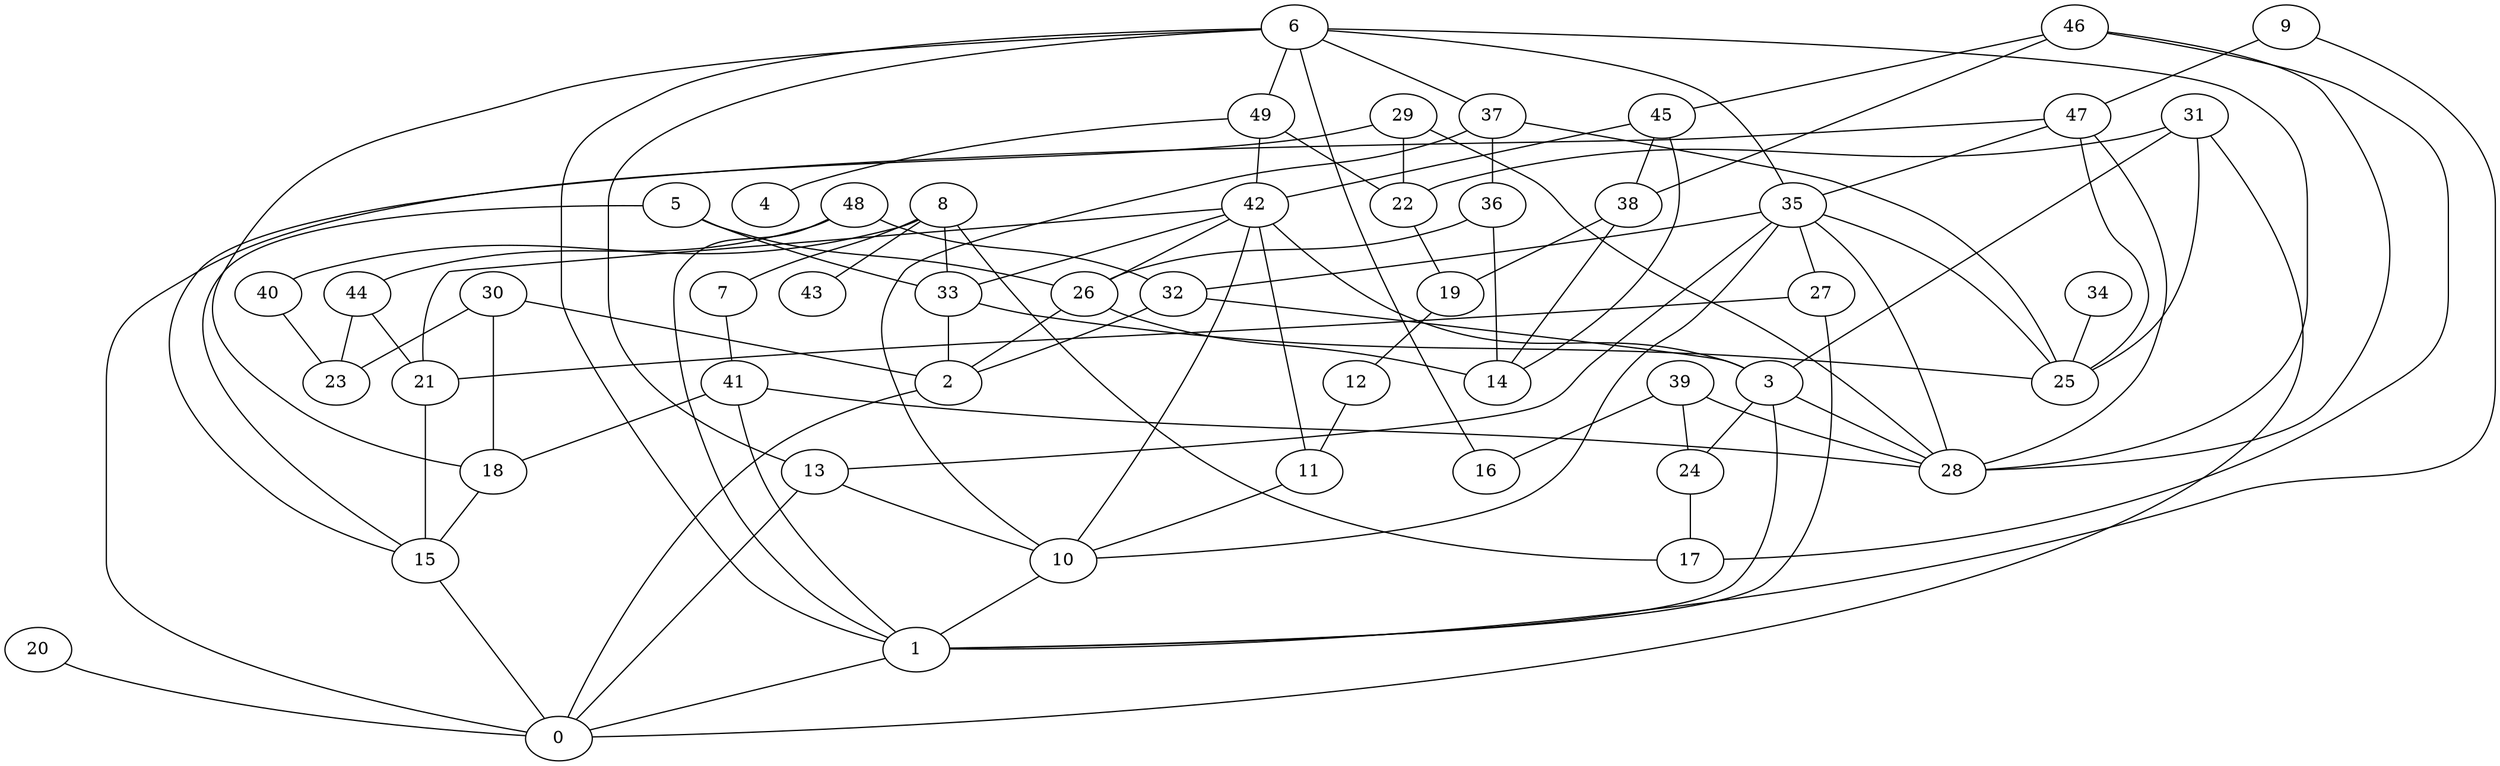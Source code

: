 digraph GG_graph {

subgraph G_graph {
edge [color = black]
"20" -> "0" [dir = none]
"15" -> "0" [dir = none]
"44" -> "23" [dir = none]
"5" -> "26" [dir = none]
"34" -> "25" [dir = none]
"48" -> "32" [dir = none]
"31" -> "3" [dir = none]
"27" -> "21" [dir = none]
"27" -> "1" [dir = none]
"29" -> "0" [dir = none]
"29" -> "22" [dir = none]
"29" -> "28" [dir = none]
"13" -> "10" [dir = none]
"39" -> "16" [dir = none]
"24" -> "17" [dir = none]
"9" -> "1" [dir = none]
"22" -> "19" [dir = none]
"41" -> "1" [dir = none]
"10" -> "1" [dir = none]
"7" -> "41" [dir = none]
"46" -> "38" [dir = none]
"46" -> "28" [dir = none]
"47" -> "25" [dir = none]
"47" -> "28" [dir = none]
"45" -> "38" [dir = none]
"3" -> "24" [dir = none]
"3" -> "1" [dir = none]
"30" -> "23" [dir = none]
"30" -> "18" [dir = none]
"30" -> "2" [dir = none]
"6" -> "35" [dir = none]
"6" -> "16" [dir = none]
"6" -> "37" [dir = none]
"6" -> "28" [dir = none]
"6" -> "1" [dir = none]
"6" -> "49" [dir = none]
"19" -> "12" [dir = none]
"42" -> "33" [dir = none]
"42" -> "11" [dir = none]
"49" -> "4" [dir = none]
"49" -> "42" [dir = none]
"37" -> "36" [dir = none]
"32" -> "2" [dir = none]
"32" -> "3" [dir = none]
"26" -> "2" [dir = none]
"8" -> "40" [dir = none]
"8" -> "43" [dir = none]
"8" -> "33" [dir = none]
"36" -> "14" [dir = none]
"11" -> "10" [dir = none]
"9" -> "47" [dir = none]
"47" -> "15" [dir = none]
"33" -> "25" [dir = none]
"38" -> "14" [dir = none]
"42" -> "21" [dir = none]
"39" -> "28" [dir = none]
"46" -> "45" [dir = none]
"42" -> "26" [dir = none]
"35" -> "32" [dir = none]
"36" -> "26" [dir = none]
"8" -> "17" [dir = none]
"40" -> "23" [dir = none]
"35" -> "25" [dir = none]
"6" -> "18" [dir = none]
"26" -> "14" [dir = none]
"44" -> "21" [dir = none]
"8" -> "7" [dir = none]
"42" -> "3" [dir = none]
"2" -> "0" [dir = none]
"39" -> "24" [dir = none]
"18" -> "15" [dir = none]
"6" -> "13" [dir = none]
"12" -> "11" [dir = none]
"3" -> "28" [dir = none]
"31" -> "0" [dir = none]
"35" -> "27" [dir = none]
"45" -> "14" [dir = none]
"48" -> "44" [dir = none]
"41" -> "18" [dir = none]
"1" -> "0" [dir = none]
"5" -> "33" [dir = none]
"48" -> "1" [dir = none]
"49" -> "22" [dir = none]
"31" -> "25" [dir = none]
"35" -> "10" [dir = none]
"37" -> "10" [dir = none]
"35" -> "28" [dir = none]
"47" -> "35" [dir = none]
"37" -> "25" [dir = none]
"31" -> "22" [dir = none]
"5" -> "15" [dir = none]
"42" -> "10" [dir = none]
"35" -> "13" [dir = none]
"21" -> "15" [dir = none]
"46" -> "17" [dir = none]
"45" -> "42" [dir = none]
"38" -> "19" [dir = none]
"41" -> "28" [dir = none]
"33" -> "2" [dir = none]
"13" -> "0" [dir = none]
}

}
